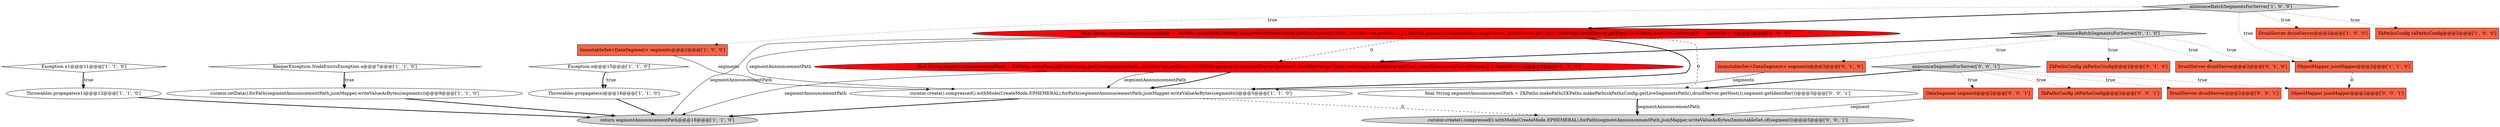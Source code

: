 digraph {
9 [style = filled, label = "ImmutableSet<DataSegment> segments@@@2@@@['1', '0', '0']", fillcolor = tomato, shape = box image = "AAA0AAABBB1BBB"];
17 [style = filled, label = "ZkPathsConfig zkPathsConfig@@@2@@@['0', '1', '0']", fillcolor = tomato, shape = box image = "AAA0AAABBB2BBB"];
23 [style = filled, label = "ZkPathsConfig zkPathsConfig@@@2@@@['0', '0', '1']", fillcolor = tomato, shape = box image = "AAA0AAABBB3BBB"];
24 [style = filled, label = "DruidServer druidServer@@@2@@@['0', '0', '1']", fillcolor = tomato, shape = box image = "AAA0AAABBB3BBB"];
13 [style = filled, label = "ObjectMapper jsonMapper@@@2@@@['1', '1', '0']", fillcolor = tomato, shape = box image = "AAA0AAABBB1BBB"];
6 [style = filled, label = "return segmentAnnouncementPath@@@18@@@['1', '1', '0']", fillcolor = lightgray, shape = ellipse image = "AAA0AAABBB1BBB"];
22 [style = filled, label = "final String segmentAnnouncementPath = ZKPaths.makePath(ZKPaths.makePath(zkPathsConfig.getLiveSegmentsPath(),druidServer.getHost()),segment.getIdentifier())@@@3@@@['0', '0', '1']", fillcolor = white, shape = ellipse image = "AAA0AAABBB3BBB"];
8 [style = filled, label = "final String segmentAnnouncementPath = ZKPaths.makePath(ZKPaths.makePath(zkPathsConfig.getLiveSegmentsPath(),druidServer.getHost()),UUIDUtils.generateUuid(druidServer.getHost(),druidServer.getType().toString(),druidServer.getTier(),DateTimes.nowUtc().toString()) + (batchCtr++))@@@3@@@['1', '0', '0']", fillcolor = red, shape = ellipse image = "AAA1AAABBB1BBB"];
15 [style = filled, label = "DruidServer druidServer@@@2@@@['0', '1', '0']", fillcolor = tomato, shape = box image = "AAA0AAABBB2BBB"];
5 [style = filled, label = "DruidServer druidServer@@@2@@@['1', '0', '0']", fillcolor = tomato, shape = box image = "AAA0AAABBB1BBB"];
1 [style = filled, label = "KeeperException.NodeExistsException e@@@7@@@['1', '1', '0']", fillcolor = white, shape = diamond image = "AAA0AAABBB1BBB"];
19 [style = filled, label = "curator.create().compressed().withMode(CreateMode.EPHEMERAL).forPath(segmentAnnouncementPath,jsonMapper.writeValueAsBytes(ImmutableSet.of(segment)))@@@5@@@['0', '0', '1']", fillcolor = lightgray, shape = ellipse image = "AAA0AAABBB3BBB"];
4 [style = filled, label = "Throwables.propagate(e)@@@16@@@['1', '1', '0']", fillcolor = white, shape = ellipse image = "AAA0AAABBB1BBB"];
21 [style = filled, label = "announceSegmentForServer['0', '0', '1']", fillcolor = lightgray, shape = diamond image = "AAA0AAABBB3BBB"];
0 [style = filled, label = "curator.create().compressed().withMode(CreateMode.EPHEMERAL).forPath(segmentAnnouncementPath,jsonMapper.writeValueAsBytes(segments))@@@5@@@['1', '1', '0']", fillcolor = white, shape = ellipse image = "AAA0AAABBB1BBB"];
11 [style = filled, label = "Throwables.propagate(e1)@@@12@@@['1', '1', '0']", fillcolor = white, shape = ellipse image = "AAA0AAABBB1BBB"];
18 [style = filled, label = "ImmutableSet<DataSegment> segments@@@2@@@['0', '1', '0']", fillcolor = tomato, shape = box image = "AAA0AAABBB2BBB"];
16 [style = filled, label = "announceBatchSegmentsForServer['0', '1', '0']", fillcolor = lightgray, shape = diamond image = "AAA0AAABBB2BBB"];
2 [style = filled, label = "ZkPathsConfig zkPathsConfig@@@2@@@['1', '0', '0']", fillcolor = tomato, shape = box image = "AAA0AAABBB1BBB"];
3 [style = filled, label = "announceBatchSegmentsForServer['1', '0', '0']", fillcolor = lightgray, shape = diamond image = "AAA0AAABBB1BBB"];
10 [style = filled, label = "curator.setData().forPath(segmentAnnouncementPath,jsonMapper.writeValueAsBytes(segments))@@@9@@@['1', '1', '0']", fillcolor = white, shape = ellipse image = "AAA0AAABBB1BBB"];
25 [style = filled, label = "ObjectMapper jsonMapper@@@2@@@['0', '0', '1']", fillcolor = tomato, shape = box image = "AAA0AAABBB3BBB"];
7 [style = filled, label = "Exception e@@@15@@@['1', '1', '0']", fillcolor = white, shape = diamond image = "AAA0AAABBB1BBB"];
20 [style = filled, label = "DataSegment segment@@@2@@@['0', '0', '1']", fillcolor = tomato, shape = box image = "AAA0AAABBB3BBB"];
12 [style = filled, label = "Exception e1@@@11@@@['1', '1', '0']", fillcolor = white, shape = diamond image = "AAA0AAABBB1BBB"];
14 [style = filled, label = "final String segmentAnnouncementPath = ZKPaths.makePath(zkPathsConfig.getLiveSegmentsPath(),druidServer.getHost(),UUIDUtils.generateUuid(druidServer.getHost(),druidServer.getType().toString(),druidServer.getTier(),DateTimes.nowUtc().toString()) + (batchCtr++))@@@3@@@['0', '1', '0']", fillcolor = red, shape = ellipse image = "AAA1AAABBB2BBB"];
9->0 [style = solid, label="segments"];
1->10 [style = dotted, label="true"];
21->20 [style = dotted, label="true"];
14->6 [style = solid, label="segmentAnnouncementPath"];
16->13 [style = dotted, label="true"];
22->19 [style = bold, label=""];
0->6 [style = bold, label=""];
4->6 [style = bold, label=""];
0->19 [style = dashed, label="0"];
11->6 [style = bold, label=""];
16->17 [style = dotted, label="true"];
12->11 [style = bold, label=""];
8->6 [style = solid, label="segmentAnnouncementPath"];
20->19 [style = solid, label="segment"];
7->4 [style = bold, label=""];
3->9 [style = dotted, label="true"];
8->14 [style = dashed, label="0"];
13->25 [style = dashed, label="0"];
18->0 [style = solid, label="segments"];
10->6 [style = bold, label=""];
12->11 [style = dotted, label="true"];
8->0 [style = bold, label=""];
21->25 [style = dotted, label="true"];
8->22 [style = dashed, label="0"];
3->5 [style = dotted, label="true"];
14->0 [style = bold, label=""];
21->24 [style = dotted, label="true"];
21->22 [style = bold, label=""];
21->23 [style = dotted, label="true"];
3->8 [style = bold, label=""];
7->4 [style = dotted, label="true"];
22->19 [style = solid, label="segmentAnnouncementPath"];
16->14 [style = bold, label=""];
8->0 [style = solid, label="segmentAnnouncementPath"];
1->10 [style = bold, label=""];
14->0 [style = solid, label="segmentAnnouncementPath"];
3->13 [style = dotted, label="true"];
3->2 [style = dotted, label="true"];
16->15 [style = dotted, label="true"];
16->18 [style = dotted, label="true"];
}
